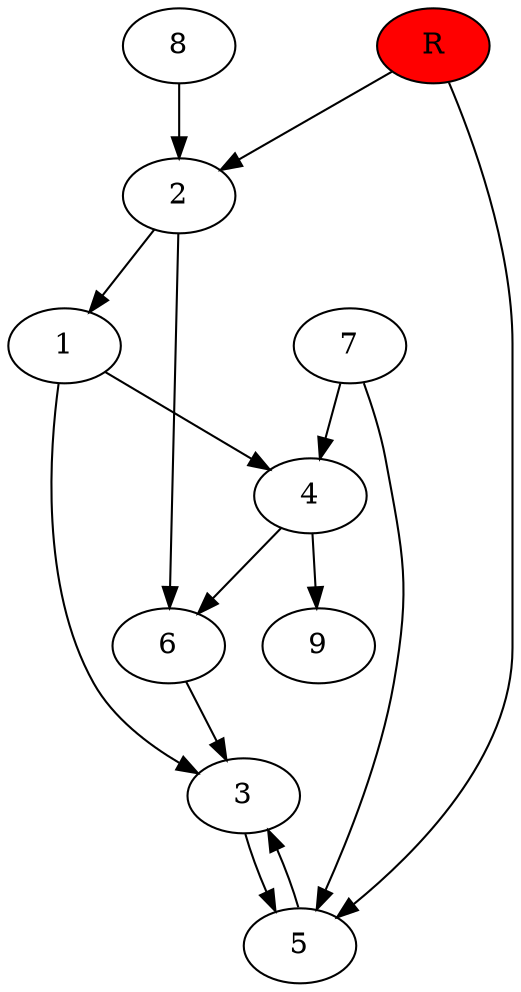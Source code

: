 digraph prb49346 {
	1
	2
	3
	4
	5
	6
	7
	8
	R [fillcolor="#ff0000" style=filled]
	1 -> 3
	1 -> 4
	2 -> 1
	2 -> 6
	3 -> 5
	4 -> 6
	4 -> 9
	5 -> 3
	6 -> 3
	7 -> 4
	7 -> 5
	8 -> 2
	R -> 2
	R -> 5
}
